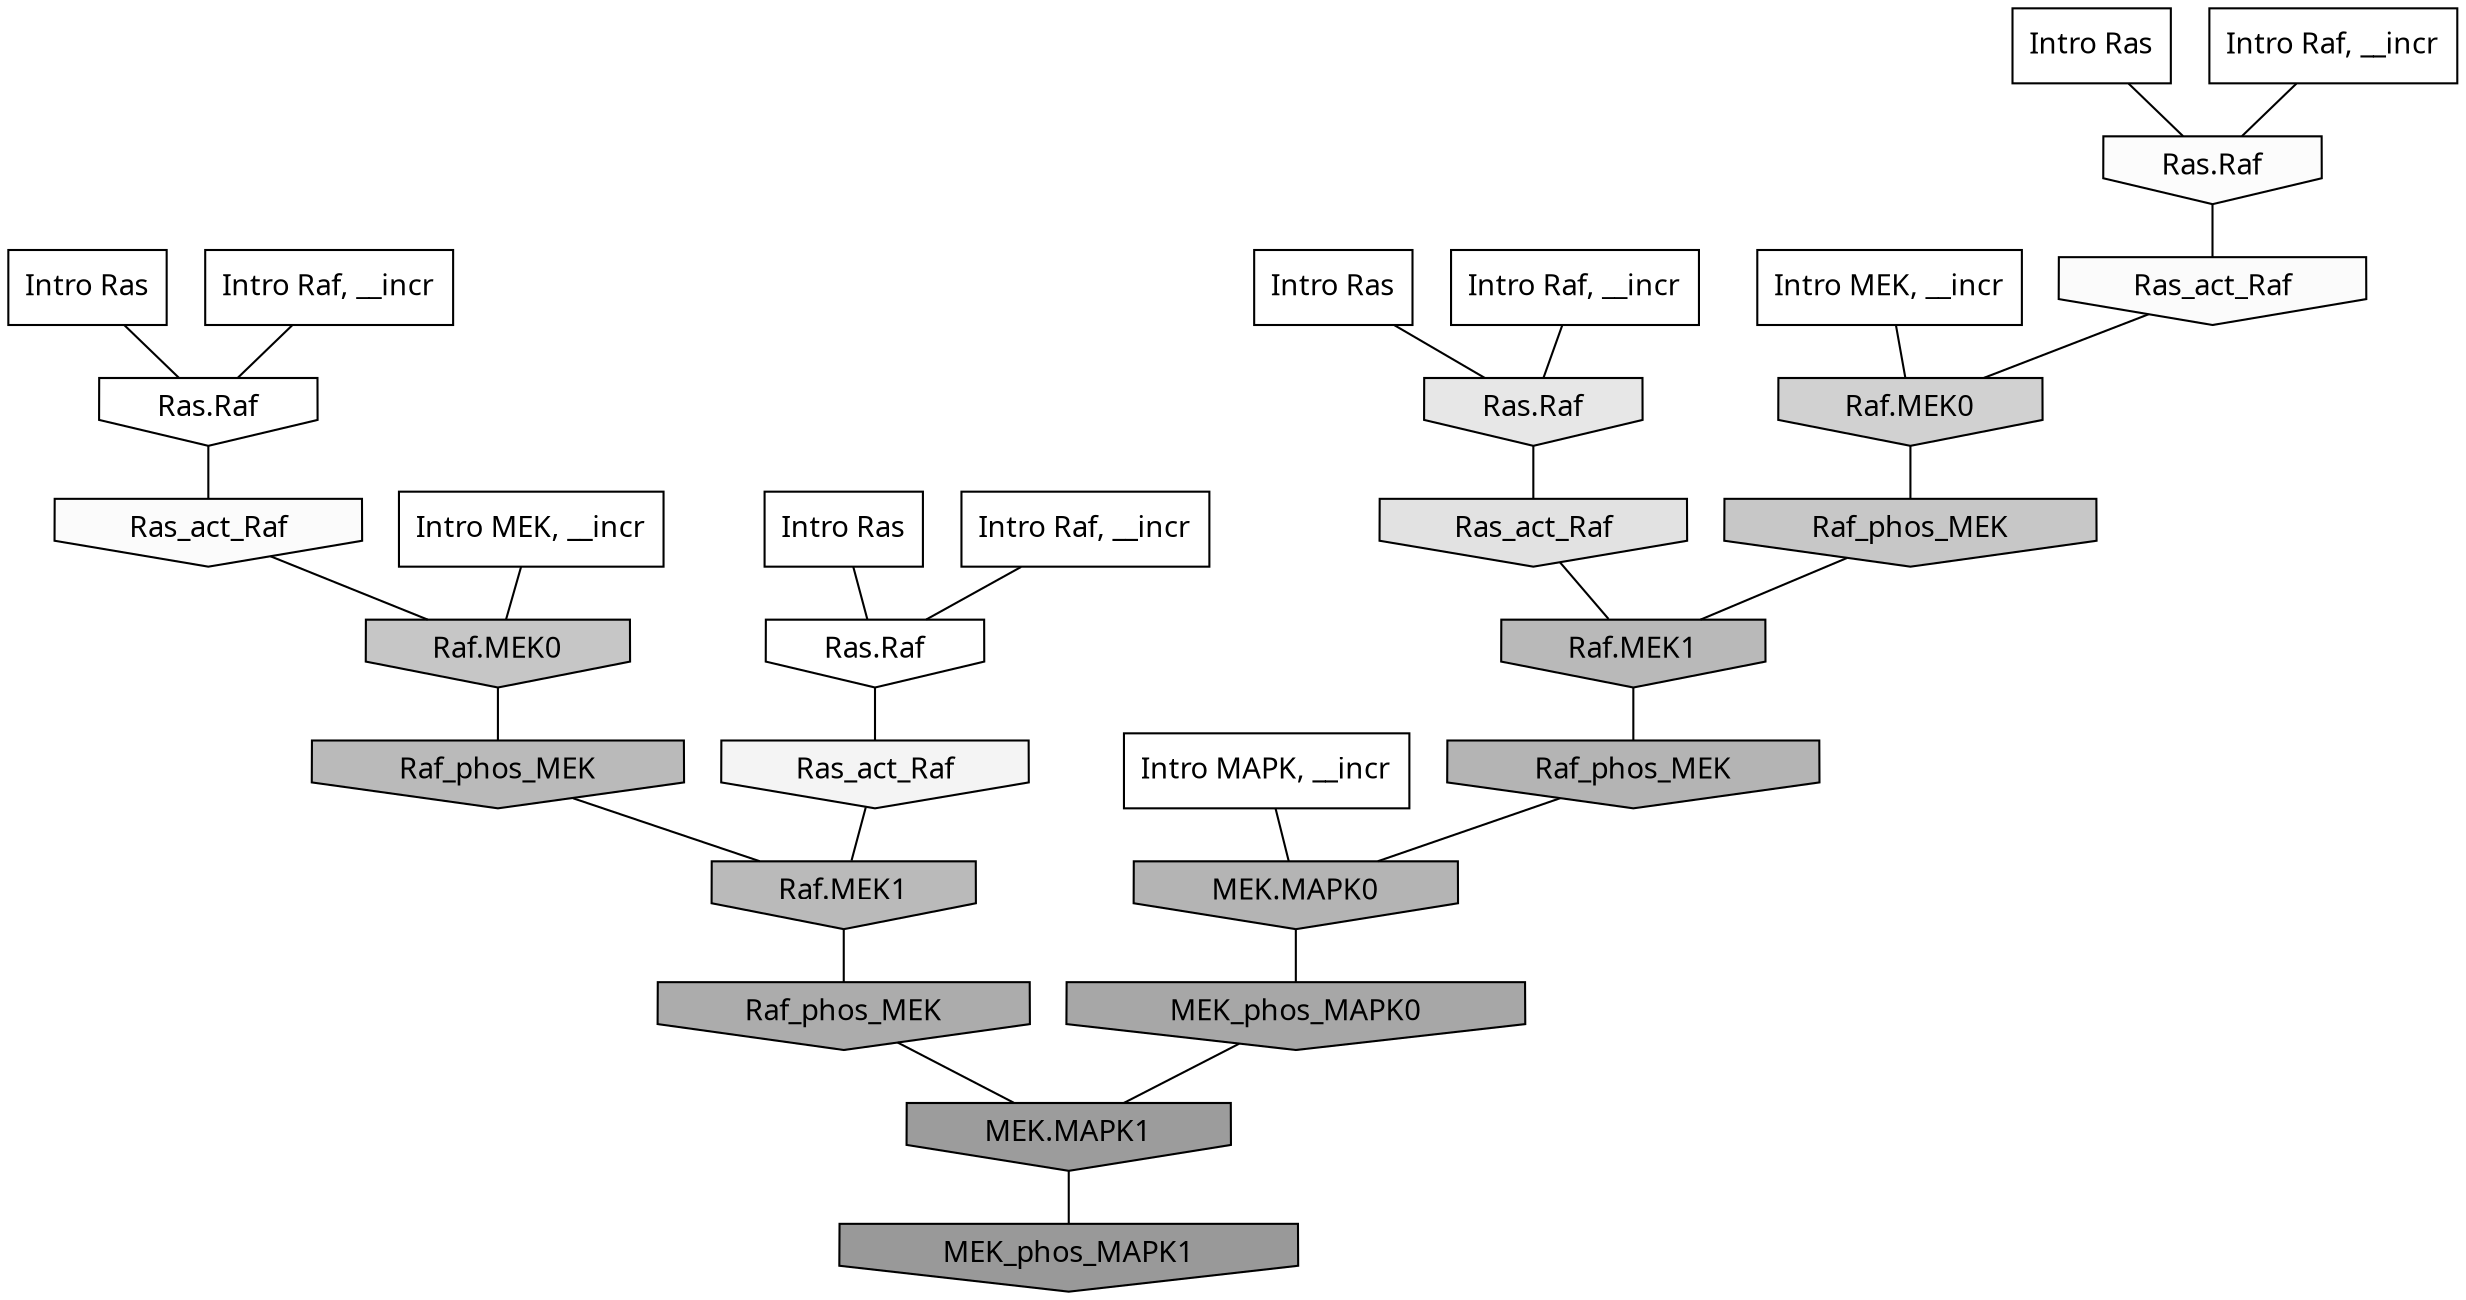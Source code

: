 digraph G{
  rankdir="TB";
  ranksep=0.30;
  node [fontname="CMU Serif"];
  edge [fontname="CMU Serif"];
  
  19 [label="Intro Ras", shape=rectangle, style=filled, fillcolor="0.000 0.000 1.000"]
  
  36 [label="Intro Ras", shape=rectangle, style=filled, fillcolor="0.000 0.000 1.000"]
  
  59 [label="Intro Ras", shape=rectangle, style=filled, fillcolor="0.000 0.000 1.000"]
  
  60 [label="Intro Ras", shape=rectangle, style=filled, fillcolor="0.000 0.000 1.000"]
  
  112 [label="Intro Raf, __incr", shape=rectangle, style=filled, fillcolor="0.000 0.000 1.000"]
  
  422 [label="Intro Raf, __incr", shape=rectangle, style=filled, fillcolor="0.000 0.000 1.000"]
  
  562 [label="Intro Raf, __incr", shape=rectangle, style=filled, fillcolor="0.000 0.000 1.000"]
  
  1056 [label="Intro Raf, __incr", shape=rectangle, style=filled, fillcolor="0.000 0.000 1.000"]
  
  1289 [label="Intro MEK, __incr", shape=rectangle, style=filled, fillcolor="0.000 0.000 1.000"]
  
  1947 [label="Intro MEK, __incr", shape=rectangle, style=filled, fillcolor="0.000 0.000 1.000"]
  
  2811 [label="Intro MAPK, __incr", shape=rectangle, style=filled, fillcolor="0.000 0.000 1.000"]
  
  3258 [label="Ras.Raf", shape=invhouse, style=filled, fillcolor="0.000 0.000 1.000"]
  
  3262 [label="Ras.Raf", shape=invhouse, style=filled, fillcolor="0.000 0.000 1.000"]
  
  3391 [label="Ras.Raf", shape=invhouse, style=filled, fillcolor="0.000 0.000 0.986"]
  
  3412 [label="Ras_act_Raf", shape=invhouse, style=filled, fillcolor="0.000 0.000 0.982"]
  
  3416 [label="Ras_act_Raf", shape=invhouse, style=filled, fillcolor="0.000 0.000 0.982"]
  
  3564 [label="Ras_act_Raf", shape=invhouse, style=filled, fillcolor="0.000 0.000 0.954"]
  
  4095 [label="Ras.Raf", shape=invhouse, style=filled, fillcolor="0.000 0.000 0.906"]
  
  4350 [label="Ras_act_Raf", shape=invhouse, style=filled, fillcolor="0.000 0.000 0.883"]
  
  5284 [label="Raf.MEK0", shape=invhouse, style=filled, fillcolor="0.000 0.000 0.817"]
  
  5864 [label="Raf_phos_MEK", shape=invhouse, style=filled, fillcolor="0.000 0.000 0.779"]
  
  5946 [label="Raf.MEK0", shape=invhouse, style=filled, fillcolor="0.000 0.000 0.775"]
  
  6798 [label="Raf_phos_MEK", shape=invhouse, style=filled, fillcolor="0.000 0.000 0.730"]
  
  6831 [label="Raf.MEK1", shape=invhouse, style=filled, fillcolor="0.000 0.000 0.729"]
  
  6927 [label="Raf.MEK1", shape=invhouse, style=filled, fillcolor="0.000 0.000 0.725"]
  
  7399 [label="Raf_phos_MEK", shape=invhouse, style=filled, fillcolor="0.000 0.000 0.707"]
  
  7401 [label="MEK.MAPK0", shape=invhouse, style=filled, fillcolor="0.000 0.000 0.707"]
  
  8369 [label="Raf_phos_MEK", shape=invhouse, style=filled, fillcolor="0.000 0.000 0.673"]
  
  8912 [label="MEK_phos_MAPK0", shape=invhouse, style=filled, fillcolor="0.000 0.000 0.653"]
  
  10517 [label="MEK.MAPK1", shape=invhouse, style=filled, fillcolor="0.000 0.000 0.611"]
  
  10950 [label="MEK_phos_MAPK1", shape=invhouse, style=filled, fillcolor="0.000 0.000 0.600"]
  
  
  10517 -> 10950 [dir=none, color="0.000 0.000 0.000"] 
  8912 -> 10517 [dir=none, color="0.000 0.000 0.000"] 
  8369 -> 10517 [dir=none, color="0.000 0.000 0.000"] 
  7401 -> 8912 [dir=none, color="0.000 0.000 0.000"] 
  7399 -> 7401 [dir=none, color="0.000 0.000 0.000"] 
  6927 -> 7399 [dir=none, color="0.000 0.000 0.000"] 
  6831 -> 8369 [dir=none, color="0.000 0.000 0.000"] 
  6798 -> 6831 [dir=none, color="0.000 0.000 0.000"] 
  5946 -> 6798 [dir=none, color="0.000 0.000 0.000"] 
  5864 -> 6927 [dir=none, color="0.000 0.000 0.000"] 
  5284 -> 5864 [dir=none, color="0.000 0.000 0.000"] 
  4350 -> 6927 [dir=none, color="0.000 0.000 0.000"] 
  4095 -> 4350 [dir=none, color="0.000 0.000 0.000"] 
  3564 -> 6831 [dir=none, color="0.000 0.000 0.000"] 
  3416 -> 5946 [dir=none, color="0.000 0.000 0.000"] 
  3412 -> 5284 [dir=none, color="0.000 0.000 0.000"] 
  3391 -> 3412 [dir=none, color="0.000 0.000 0.000"] 
  3262 -> 3416 [dir=none, color="0.000 0.000 0.000"] 
  3258 -> 3564 [dir=none, color="0.000 0.000 0.000"] 
  2811 -> 7401 [dir=none, color="0.000 0.000 0.000"] 
  1947 -> 5284 [dir=none, color="0.000 0.000 0.000"] 
  1289 -> 5946 [dir=none, color="0.000 0.000 0.000"] 
  1056 -> 3258 [dir=none, color="0.000 0.000 0.000"] 
  562 -> 3391 [dir=none, color="0.000 0.000 0.000"] 
  422 -> 4095 [dir=none, color="0.000 0.000 0.000"] 
  112 -> 3262 [dir=none, color="0.000 0.000 0.000"] 
  60 -> 3258 [dir=none, color="0.000 0.000 0.000"] 
  59 -> 3391 [dir=none, color="0.000 0.000 0.000"] 
  36 -> 4095 [dir=none, color="0.000 0.000 0.000"] 
  19 -> 3262 [dir=none, color="0.000 0.000 0.000"] 
  
  }
